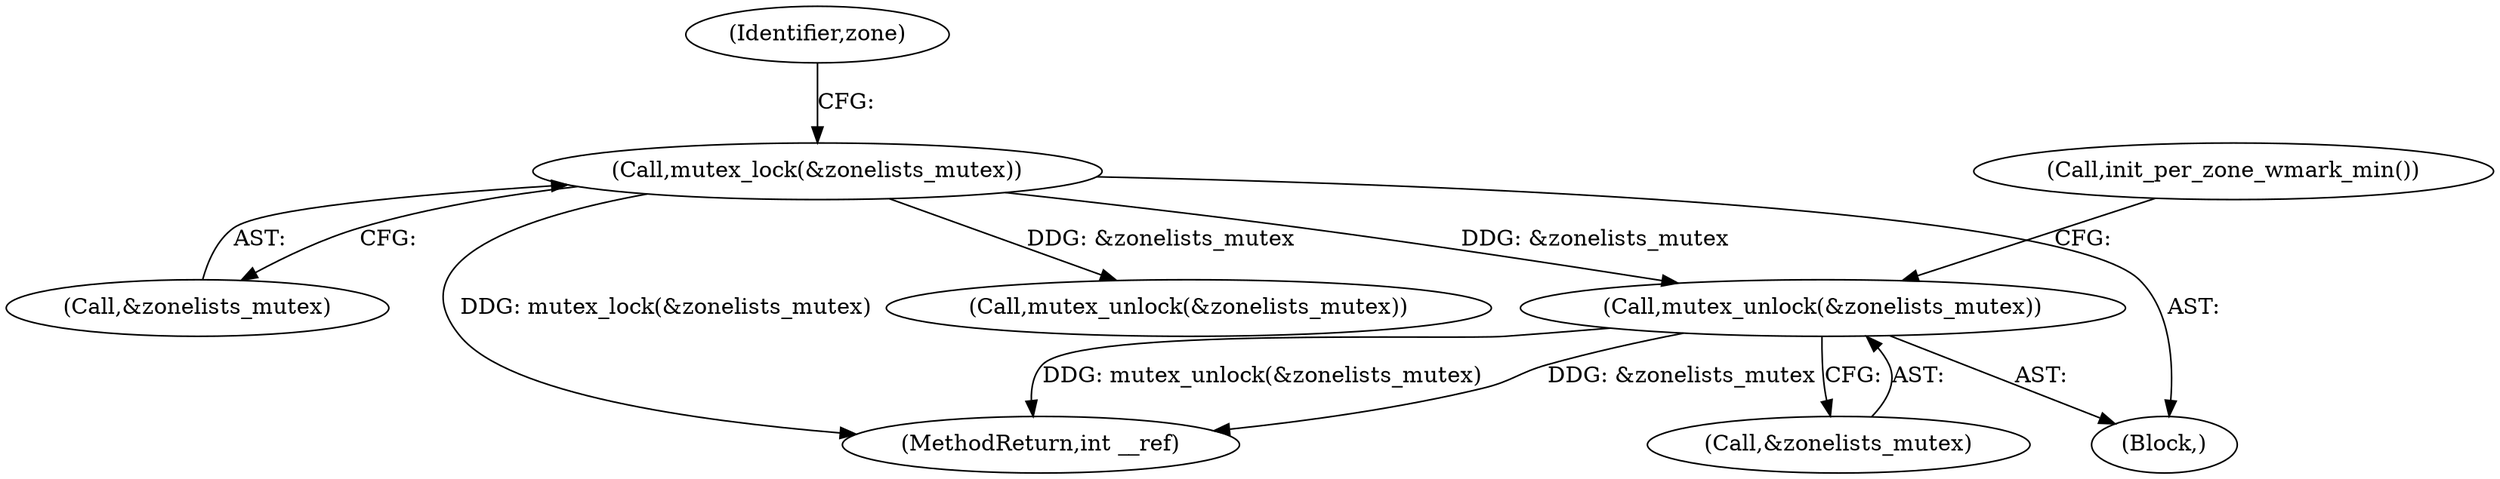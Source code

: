 digraph "0_linux_08dff7b7d629807dbb1f398c68dd9cd58dd657a1@API" {
"1000226" [label="(Call,mutex_unlock(&zonelists_mutex))"];
"1000175" [label="(Call,mutex_lock(&zonelists_mutex))"];
"1000176" [label="(Call,&zonelists_mutex)"];
"1000229" [label="(Call,init_per_zone_wmark_min())"];
"1000175" [label="(Call,mutex_lock(&zonelists_mutex))"];
"1000196" [label="(Call,mutex_unlock(&zonelists_mutex))"];
"1000226" [label="(Call,mutex_unlock(&zonelists_mutex))"];
"1000181" [label="(Identifier,zone)"];
"1000227" [label="(Call,&zonelists_mutex)"];
"1000105" [label="(Block,)"];
"1000253" [label="(MethodReturn,int __ref)"];
"1000226" -> "1000105"  [label="AST: "];
"1000226" -> "1000227"  [label="CFG: "];
"1000227" -> "1000226"  [label="AST: "];
"1000229" -> "1000226"  [label="CFG: "];
"1000226" -> "1000253"  [label="DDG: mutex_unlock(&zonelists_mutex)"];
"1000226" -> "1000253"  [label="DDG: &zonelists_mutex"];
"1000175" -> "1000226"  [label="DDG: &zonelists_mutex"];
"1000175" -> "1000105"  [label="AST: "];
"1000175" -> "1000176"  [label="CFG: "];
"1000176" -> "1000175"  [label="AST: "];
"1000181" -> "1000175"  [label="CFG: "];
"1000175" -> "1000253"  [label="DDG: mutex_lock(&zonelists_mutex)"];
"1000175" -> "1000196"  [label="DDG: &zonelists_mutex"];
}
